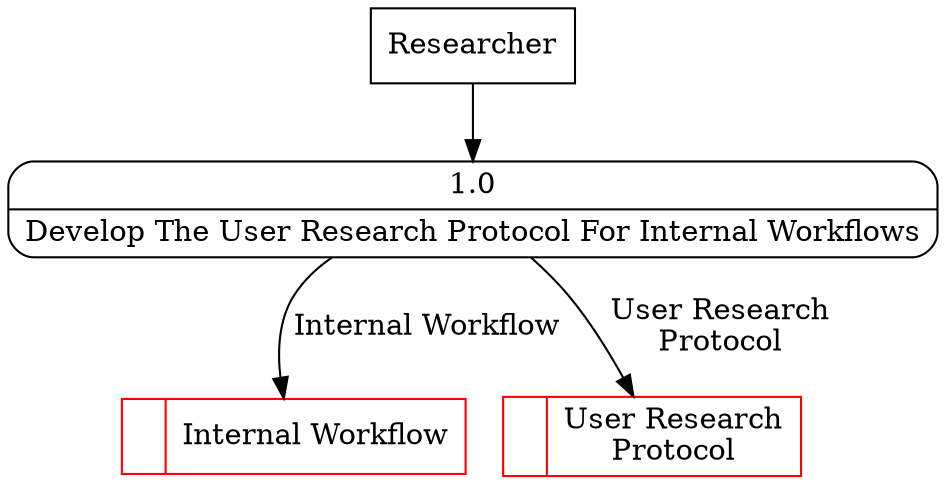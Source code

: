 digraph dfd2{ 
node[shape=record]
200 [label="<f0>  |<f1> Internal Workflow " color=red];
201 [label="<f0>  |<f1> User Research\nProtocol " color=red];
202 [label="Researcher" shape=box];
203 [label="{<f0> 1.0|<f1> Develop The User Research Protocol For Internal Workflows }" shape=Mrecord];
202 -> 203
203 -> 201 [label="User Research\nProtocol"]
203 -> 200 [label="Internal Workflow"]
}